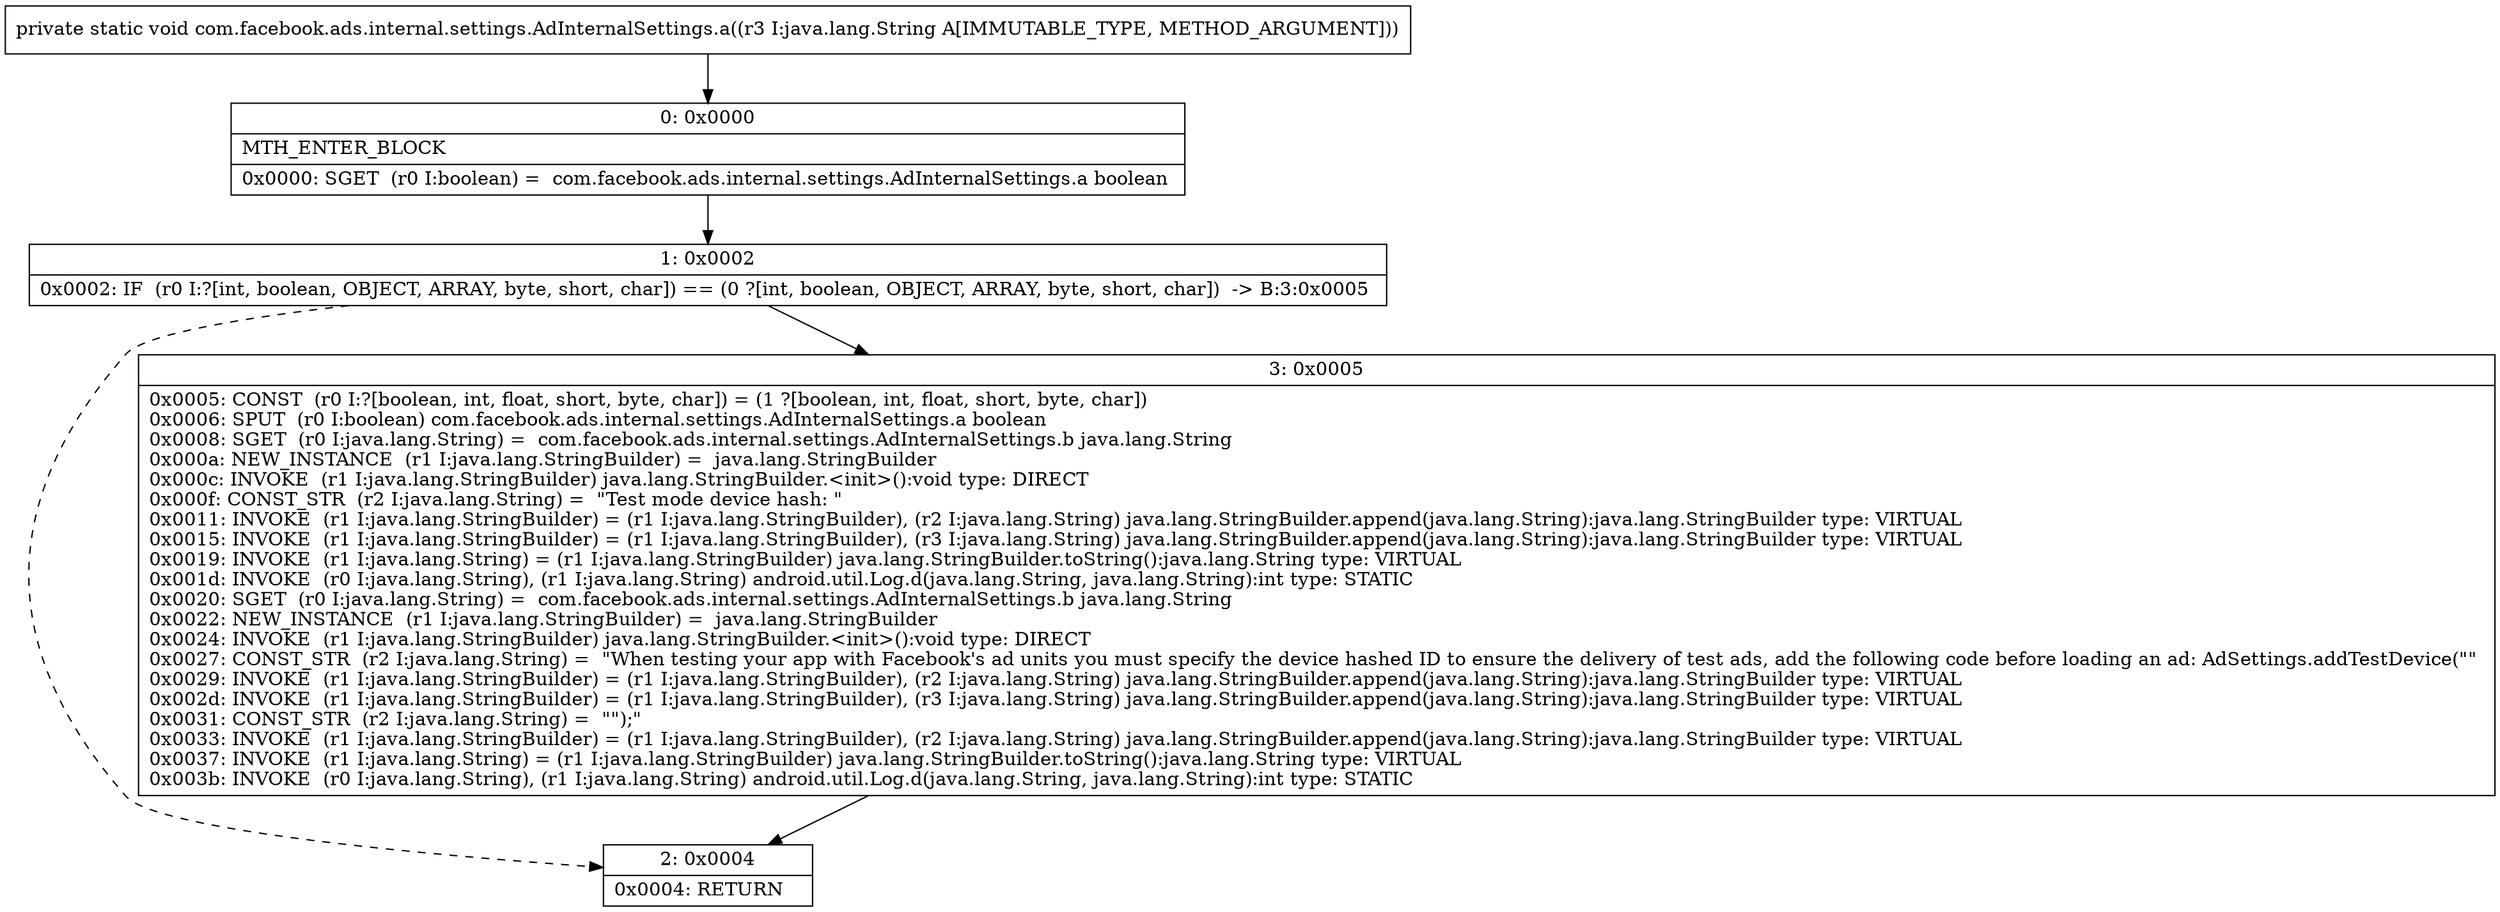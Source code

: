 digraph "CFG forcom.facebook.ads.internal.settings.AdInternalSettings.a(Ljava\/lang\/String;)V" {
Node_0 [shape=record,label="{0\:\ 0x0000|MTH_ENTER_BLOCK\l|0x0000: SGET  (r0 I:boolean) =  com.facebook.ads.internal.settings.AdInternalSettings.a boolean \l}"];
Node_1 [shape=record,label="{1\:\ 0x0002|0x0002: IF  (r0 I:?[int, boolean, OBJECT, ARRAY, byte, short, char]) == (0 ?[int, boolean, OBJECT, ARRAY, byte, short, char])  \-\> B:3:0x0005 \l}"];
Node_2 [shape=record,label="{2\:\ 0x0004|0x0004: RETURN   \l}"];
Node_3 [shape=record,label="{3\:\ 0x0005|0x0005: CONST  (r0 I:?[boolean, int, float, short, byte, char]) = (1 ?[boolean, int, float, short, byte, char]) \l0x0006: SPUT  (r0 I:boolean) com.facebook.ads.internal.settings.AdInternalSettings.a boolean \l0x0008: SGET  (r0 I:java.lang.String) =  com.facebook.ads.internal.settings.AdInternalSettings.b java.lang.String \l0x000a: NEW_INSTANCE  (r1 I:java.lang.StringBuilder) =  java.lang.StringBuilder \l0x000c: INVOKE  (r1 I:java.lang.StringBuilder) java.lang.StringBuilder.\<init\>():void type: DIRECT \l0x000f: CONST_STR  (r2 I:java.lang.String) =  \"Test mode device hash: \" \l0x0011: INVOKE  (r1 I:java.lang.StringBuilder) = (r1 I:java.lang.StringBuilder), (r2 I:java.lang.String) java.lang.StringBuilder.append(java.lang.String):java.lang.StringBuilder type: VIRTUAL \l0x0015: INVOKE  (r1 I:java.lang.StringBuilder) = (r1 I:java.lang.StringBuilder), (r3 I:java.lang.String) java.lang.StringBuilder.append(java.lang.String):java.lang.StringBuilder type: VIRTUAL \l0x0019: INVOKE  (r1 I:java.lang.String) = (r1 I:java.lang.StringBuilder) java.lang.StringBuilder.toString():java.lang.String type: VIRTUAL \l0x001d: INVOKE  (r0 I:java.lang.String), (r1 I:java.lang.String) android.util.Log.d(java.lang.String, java.lang.String):int type: STATIC \l0x0020: SGET  (r0 I:java.lang.String) =  com.facebook.ads.internal.settings.AdInternalSettings.b java.lang.String \l0x0022: NEW_INSTANCE  (r1 I:java.lang.StringBuilder) =  java.lang.StringBuilder \l0x0024: INVOKE  (r1 I:java.lang.StringBuilder) java.lang.StringBuilder.\<init\>():void type: DIRECT \l0x0027: CONST_STR  (r2 I:java.lang.String) =  \"When testing your app with Facebook's ad units you must specify the device hashed ID to ensure the delivery of test ads, add the following code before loading an ad: AdSettings.addTestDevice(\"\" \l0x0029: INVOKE  (r1 I:java.lang.StringBuilder) = (r1 I:java.lang.StringBuilder), (r2 I:java.lang.String) java.lang.StringBuilder.append(java.lang.String):java.lang.StringBuilder type: VIRTUAL \l0x002d: INVOKE  (r1 I:java.lang.StringBuilder) = (r1 I:java.lang.StringBuilder), (r3 I:java.lang.String) java.lang.StringBuilder.append(java.lang.String):java.lang.StringBuilder type: VIRTUAL \l0x0031: CONST_STR  (r2 I:java.lang.String) =  \"\");\" \l0x0033: INVOKE  (r1 I:java.lang.StringBuilder) = (r1 I:java.lang.StringBuilder), (r2 I:java.lang.String) java.lang.StringBuilder.append(java.lang.String):java.lang.StringBuilder type: VIRTUAL \l0x0037: INVOKE  (r1 I:java.lang.String) = (r1 I:java.lang.StringBuilder) java.lang.StringBuilder.toString():java.lang.String type: VIRTUAL \l0x003b: INVOKE  (r0 I:java.lang.String), (r1 I:java.lang.String) android.util.Log.d(java.lang.String, java.lang.String):int type: STATIC \l}"];
MethodNode[shape=record,label="{private static void com.facebook.ads.internal.settings.AdInternalSettings.a((r3 I:java.lang.String A[IMMUTABLE_TYPE, METHOD_ARGUMENT])) }"];
MethodNode -> Node_0;
Node_0 -> Node_1;
Node_1 -> Node_2[style=dashed];
Node_1 -> Node_3;
Node_3 -> Node_2;
}


